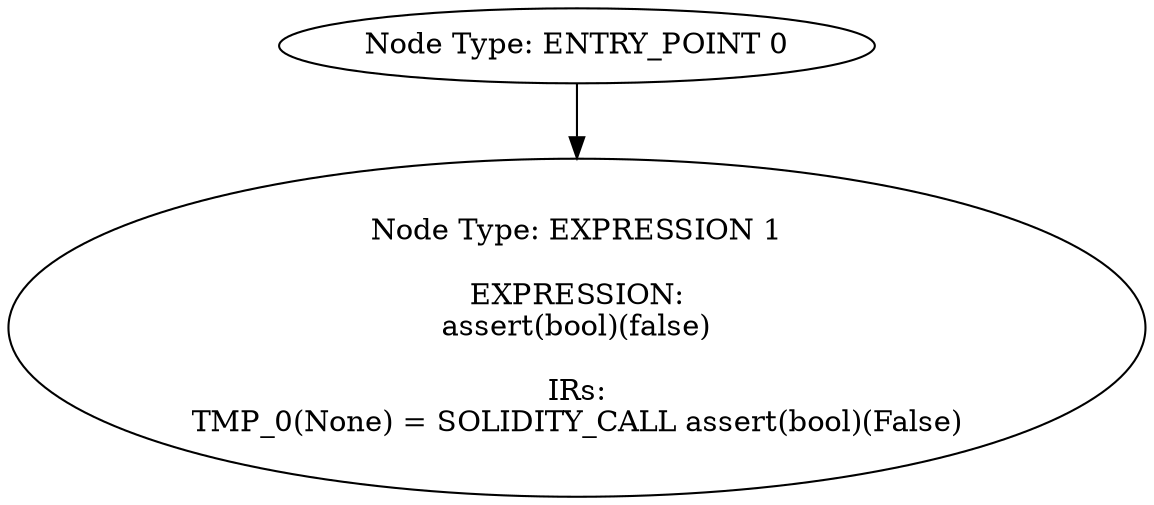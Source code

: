 digraph CFG {
0[label="Node Type: ENTRY_POINT 0
"];
0->1;
1[label="Node Type: EXPRESSION 1

EXPRESSION:
assert(bool)(false)

IRs:
TMP_0(None) = SOLIDITY_CALL assert(bool)(False)"];
}
